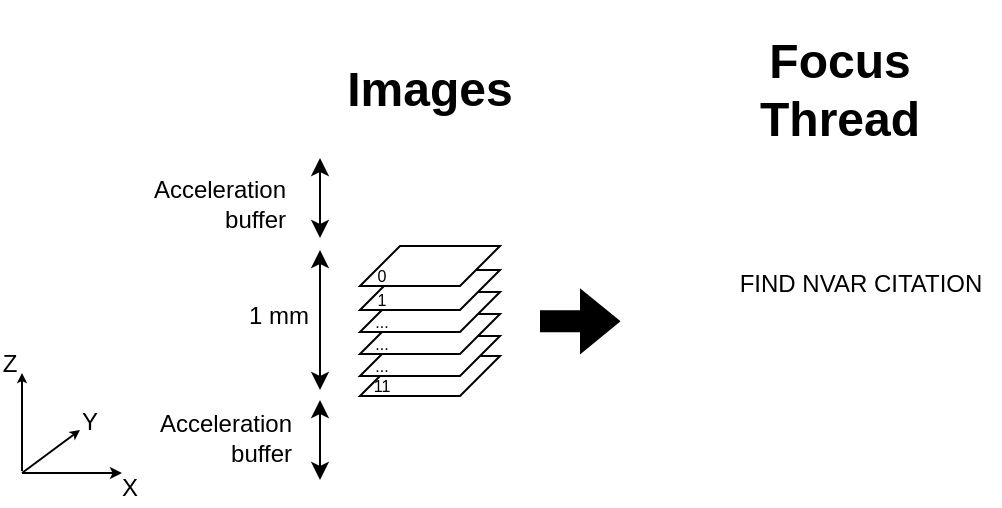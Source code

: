 <mxfile version="24.7.17">
  <diagram name="Page-1" id="SlxrFVlS3C5YTIPWvxdO">
    <mxGraphModel dx="934" dy="485" grid="1" gridSize="10" guides="1" tooltips="1" connect="1" arrows="1" fold="1" page="1" pageScale="1" pageWidth="850" pageHeight="1100" math="1" shadow="0">
      <root>
        <mxCell id="0" />
        <mxCell id="1" parent="0" />
        <mxCell id="SL_BVd_fDtfBPRzOz9aE-9" value="" style="shape=parallelogram;perimeter=parallelogramPerimeter;whiteSpace=wrap;html=1;fixedSize=1;" vertex="1" parent="1">
          <mxGeometry x="270" y="208" width="70" height="20" as="geometry" />
        </mxCell>
        <mxCell id="SL_BVd_fDtfBPRzOz9aE-10" value="" style="shape=parallelogram;perimeter=parallelogramPerimeter;whiteSpace=wrap;html=1;fixedSize=1;" vertex="1" parent="1">
          <mxGeometry x="270" y="198" width="70" height="20" as="geometry" />
        </mxCell>
        <mxCell id="SL_BVd_fDtfBPRzOz9aE-11" value="" style="shape=parallelogram;perimeter=parallelogramPerimeter;whiteSpace=wrap;html=1;fixedSize=1;" vertex="1" parent="1">
          <mxGeometry x="270" y="187" width="70" height="20" as="geometry" />
        </mxCell>
        <mxCell id="SL_BVd_fDtfBPRzOz9aE-12" value="" style="shape=parallelogram;perimeter=parallelogramPerimeter;whiteSpace=wrap;html=1;fixedSize=1;" vertex="1" parent="1">
          <mxGeometry x="270" y="176" width="70" height="20" as="geometry" />
        </mxCell>
        <mxCell id="SL_BVd_fDtfBPRzOz9aE-13" value="" style="shape=parallelogram;perimeter=parallelogramPerimeter;whiteSpace=wrap;html=1;fixedSize=1;" vertex="1" parent="1">
          <mxGeometry x="270" y="165" width="70" height="20" as="geometry" />
        </mxCell>
        <mxCell id="SL_BVd_fDtfBPRzOz9aE-14" value="" style="shape=parallelogram;perimeter=parallelogramPerimeter;whiteSpace=wrap;html=1;fixedSize=1;" vertex="1" parent="1">
          <mxGeometry x="270" y="153" width="70" height="20" as="geometry" />
        </mxCell>
        <mxCell id="SL_BVd_fDtfBPRzOz9aE-15" value="" style="endArrow=classic;startArrow=classic;html=1;rounded=0;" edge="1" parent="1">
          <mxGeometry width="50" height="50" relative="1" as="geometry">
            <mxPoint x="250" y="225" as="sourcePoint" />
            <mxPoint x="250" y="155" as="targetPoint" />
            <Array as="points">
              <mxPoint x="250" y="187" />
            </Array>
          </mxGeometry>
        </mxCell>
        <mxCell id="SL_BVd_fDtfBPRzOz9aE-16" value="1 mm" style="text;html=1;align=center;verticalAlign=middle;resizable=0;points=[];autosize=1;strokeColor=none;fillColor=none;" vertex="1" parent="1">
          <mxGeometry x="204" y="173" width="50" height="30" as="geometry" />
        </mxCell>
        <mxCell id="SL_BVd_fDtfBPRzOz9aE-20" value="0" style="text;html=1;align=center;verticalAlign=middle;whiteSpace=wrap;rounded=0;fontSize=8;" vertex="1" parent="1">
          <mxGeometry x="251" y="153" width="60" height="30" as="geometry" />
        </mxCell>
        <mxCell id="SL_BVd_fDtfBPRzOz9aE-21" value="1" style="text;html=1;align=center;verticalAlign=middle;whiteSpace=wrap;rounded=0;fontSize=8;" vertex="1" parent="1">
          <mxGeometry x="251" y="165" width="60" height="30" as="geometry" />
        </mxCell>
        <mxCell id="SL_BVd_fDtfBPRzOz9aE-22" value="..." style="text;html=1;align=center;verticalAlign=middle;whiteSpace=wrap;rounded=0;fontSize=8;" vertex="1" parent="1">
          <mxGeometry x="251" y="176" width="60" height="30" as="geometry" />
        </mxCell>
        <mxCell id="SL_BVd_fDtfBPRzOz9aE-25" value="..." style="text;html=1;align=center;verticalAlign=middle;whiteSpace=wrap;rounded=0;fontSize=8;" vertex="1" parent="1">
          <mxGeometry x="251" y="187" width="60" height="30" as="geometry" />
        </mxCell>
        <mxCell id="SL_BVd_fDtfBPRzOz9aE-26" value="..." style="text;html=1;align=center;verticalAlign=middle;whiteSpace=wrap;rounded=0;fontSize=8;" vertex="1" parent="1">
          <mxGeometry x="251" y="198" width="60" height="30" as="geometry" />
        </mxCell>
        <mxCell id="SL_BVd_fDtfBPRzOz9aE-27" value="11" style="text;html=1;align=center;verticalAlign=middle;whiteSpace=wrap;rounded=0;fontSize=8;" vertex="1" parent="1">
          <mxGeometry x="251" y="208" width="60" height="30" as="geometry" />
        </mxCell>
        <mxCell id="SL_BVd_fDtfBPRzOz9aE-28" value="" style="endArrow=classic;startArrow=classic;html=1;rounded=0;" edge="1" parent="1">
          <mxGeometry width="50" height="50" relative="1" as="geometry">
            <mxPoint x="250" y="149" as="sourcePoint" />
            <mxPoint x="250" y="109" as="targetPoint" />
          </mxGeometry>
        </mxCell>
        <mxCell id="SL_BVd_fDtfBPRzOz9aE-29" value="Acceleration buffer" style="text;html=1;align=right;verticalAlign=middle;whiteSpace=wrap;rounded=0;" vertex="1" parent="1">
          <mxGeometry x="175" y="117" width="60" height="30" as="geometry" />
        </mxCell>
        <mxCell id="SL_BVd_fDtfBPRzOz9aE-31" value="" style="endArrow=classic;startArrow=classic;html=1;rounded=0;" edge="1" parent="1">
          <mxGeometry width="50" height="50" relative="1" as="geometry">
            <mxPoint x="250" y="270" as="sourcePoint" />
            <mxPoint x="250" y="230" as="targetPoint" />
          </mxGeometry>
        </mxCell>
        <mxCell id="SL_BVd_fDtfBPRzOz9aE-32" value="Acceleration buffer" style="text;html=1;align=right;verticalAlign=middle;whiteSpace=wrap;rounded=0;" vertex="1" parent="1">
          <mxGeometry x="178" y="234" width="60" height="30" as="geometry" />
        </mxCell>
        <mxCell id="SL_BVd_fDtfBPRzOz9aE-34" value="" style="shape=flexArrow;endArrow=classic;html=1;rounded=0;fillColor=#000000;" edge="1" parent="1">
          <mxGeometry width="50" height="50" relative="1" as="geometry">
            <mxPoint x="360" y="190.64" as="sourcePoint" />
            <mxPoint x="400" y="190.64" as="targetPoint" />
          </mxGeometry>
        </mxCell>
        <mxCell id="SL_BVd_fDtfBPRzOz9aE-35" value="&lt;h1&gt;Images&lt;/h1&gt;" style="text;html=1;align=center;verticalAlign=middle;whiteSpace=wrap;rounded=0;" vertex="1" parent="1">
          <mxGeometry x="275" y="60" width="60" height="30" as="geometry" />
        </mxCell>
        <mxCell id="SL_BVd_fDtfBPRzOz9aE-37" value="" style="endArrow=classic;html=1;rounded=0;endSize=2;" edge="1" parent="1">
          <mxGeometry width="50" height="50" relative="1" as="geometry">
            <mxPoint x="101" y="266.5" as="sourcePoint" />
            <mxPoint x="130" y="245" as="targetPoint" />
          </mxGeometry>
        </mxCell>
        <mxCell id="SL_BVd_fDtfBPRzOz9aE-38" value="" style="endArrow=classic;html=1;rounded=0;endSize=3;" edge="1" parent="1">
          <mxGeometry width="50" height="50" relative="1" as="geometry">
            <mxPoint x="101" y="266.5" as="sourcePoint" />
            <mxPoint x="151" y="266.5" as="targetPoint" />
          </mxGeometry>
        </mxCell>
        <mxCell id="SL_BVd_fDtfBPRzOz9aE-39" value="" style="endArrow=classic;html=1;rounded=0;endSize=2;" edge="1" parent="1">
          <mxGeometry width="50" height="50" relative="1" as="geometry">
            <mxPoint x="101" y="265.5" as="sourcePoint" />
            <mxPoint x="101" y="216.5" as="targetPoint" />
          </mxGeometry>
        </mxCell>
        <mxCell id="SL_BVd_fDtfBPRzOz9aE-40" value="Z" style="text;html=1;align=center;verticalAlign=middle;whiteSpace=wrap;rounded=0;" vertex="1" parent="1">
          <mxGeometry x="90" y="207" width="10" height="10" as="geometry" />
        </mxCell>
        <mxCell id="SL_BVd_fDtfBPRzOz9aE-41" value="X" style="text;html=1;align=center;verticalAlign=middle;whiteSpace=wrap;rounded=0;" vertex="1" parent="1">
          <mxGeometry x="150" y="264" width="10" height="19" as="geometry" />
        </mxCell>
        <mxCell id="SL_BVd_fDtfBPRzOz9aE-42" value="Y" style="text;html=1;align=center;verticalAlign=middle;whiteSpace=wrap;rounded=0;" vertex="1" parent="1">
          <mxGeometry x="130" y="234" width="10" height="13" as="geometry" />
        </mxCell>
        <mxCell id="SL_BVd_fDtfBPRzOz9aE-44" value="&lt;h1&gt;Focus Thread&lt;/h1&gt;" style="text;html=1;align=center;verticalAlign=middle;whiteSpace=wrap;rounded=0;" vertex="1" parent="1">
          <mxGeometry x="480" y="60" width="60" height="30" as="geometry" />
        </mxCell>
        <mxCell id="SL_BVd_fDtfBPRzOz9aE-50" value="FIND NVAR CITATION" style="text;html=1;align=center;verticalAlign=middle;resizable=0;points=[];autosize=1;strokeColor=none;fillColor=none;" vertex="1" parent="1">
          <mxGeometry x="450" y="157" width="140" height="30" as="geometry" />
        </mxCell>
      </root>
    </mxGraphModel>
  </diagram>
</mxfile>
